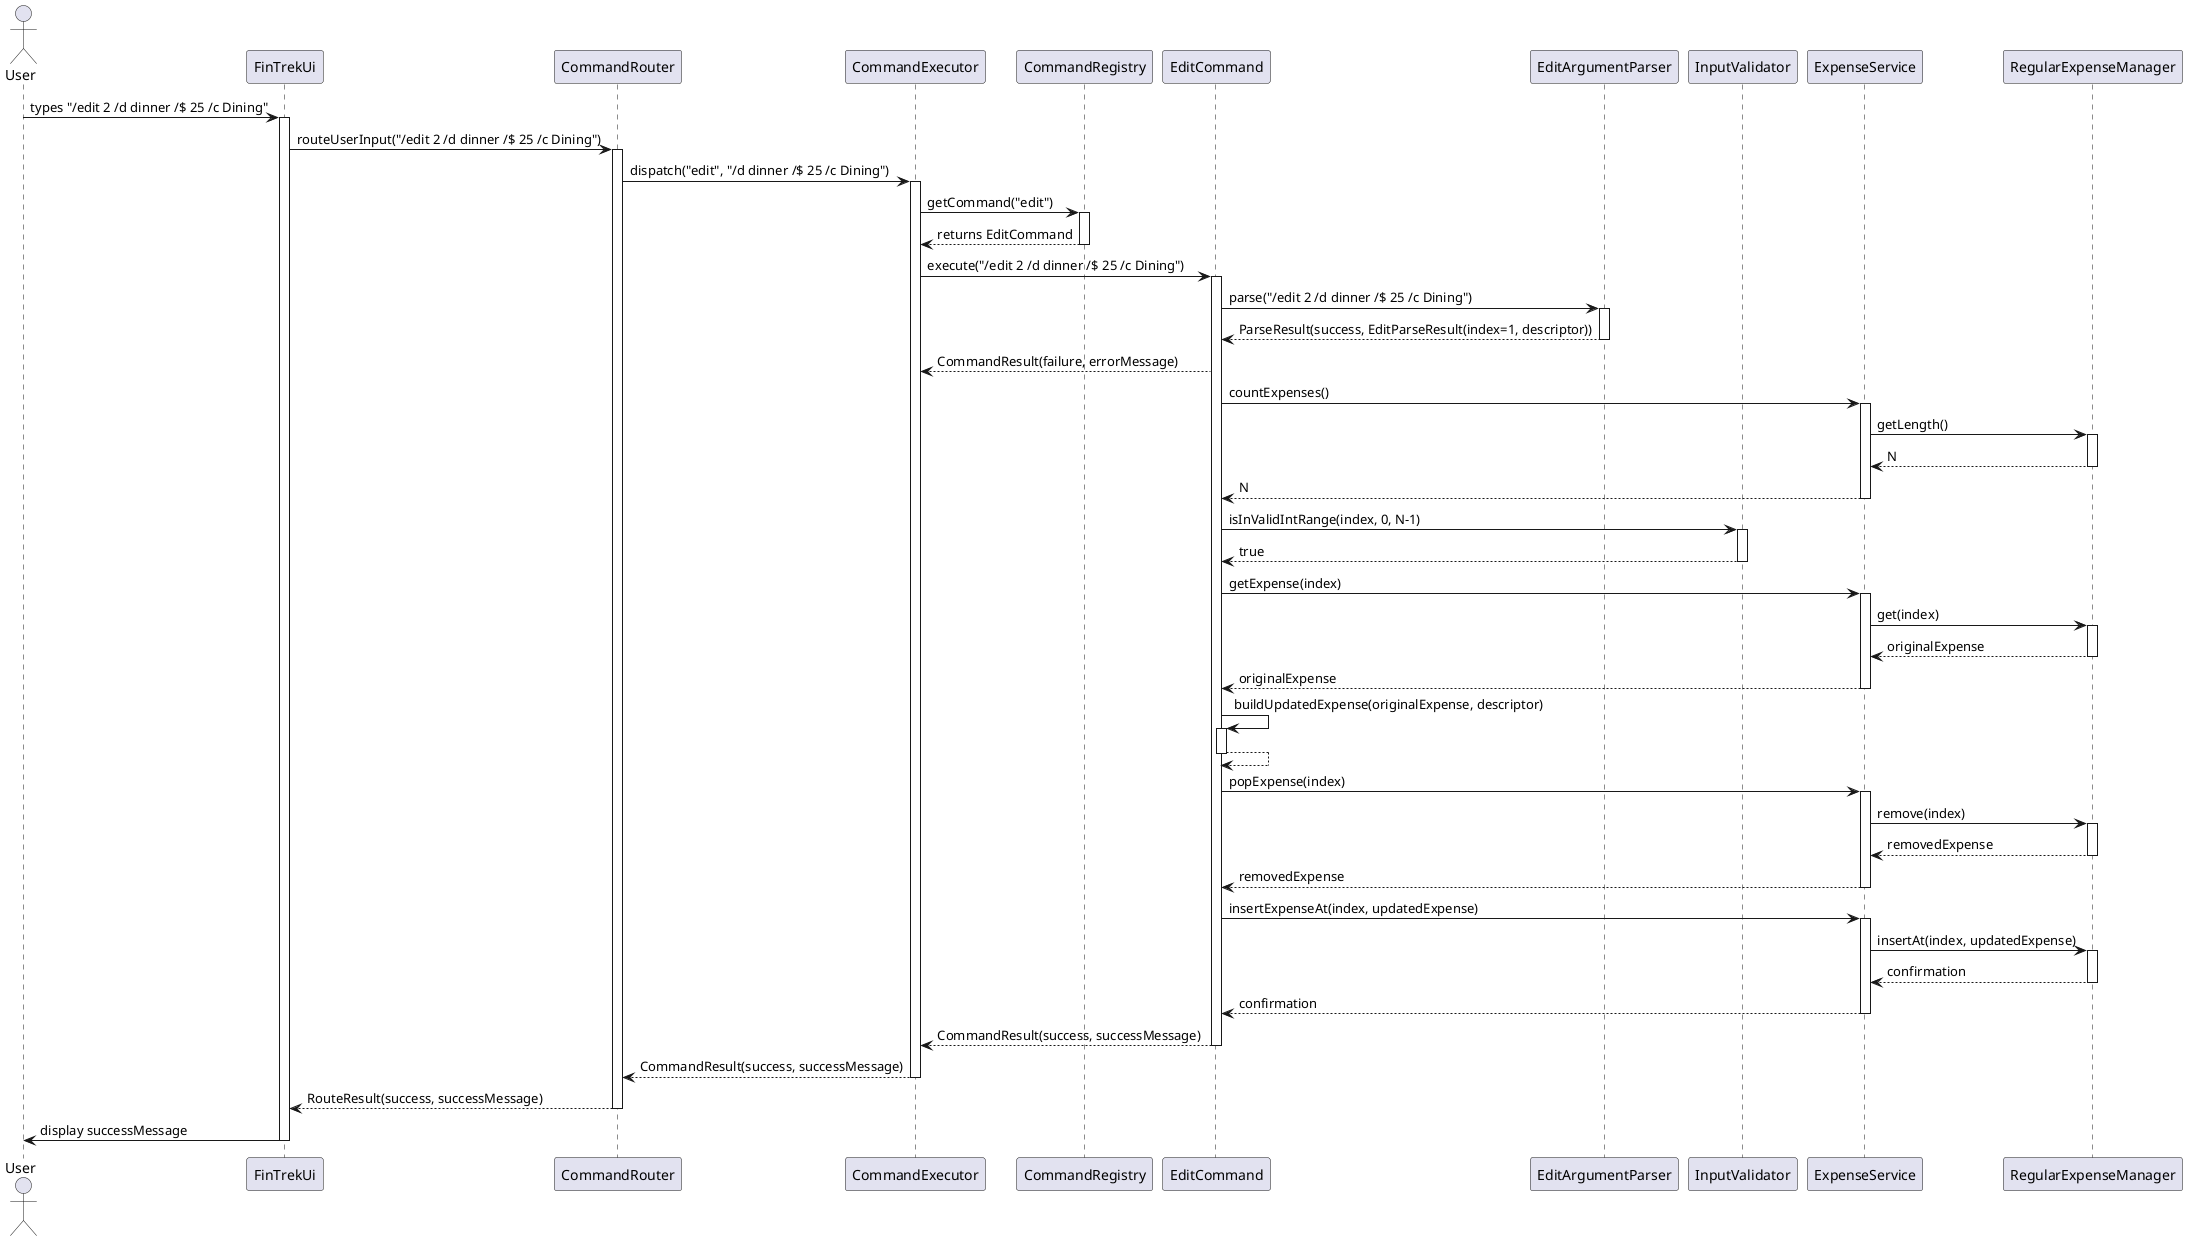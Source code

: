 @startuml editCommand.puml
actor User
participant "FinTrekUi" as FinTrek
participant "CommandRouter" as Router
participant "CommandExecutor" as Executor
participant "CommandRegistry" as Registry
participant "EditCommand" as EditCmd
participant "EditArgumentParser" as Parser
participant "InputValidator" as Validator
participant "ExpenseService" as ExpenseSvc
participant "RegularExpenseManager" as RegExpMgr

User -> FinTrek : types "/edit 2 /d dinner /$ 25 /c Dining"
activate FinTrek

FinTrek -> Router : routeUserInput("/edit 2 /d dinner /$ 25 /c Dining")
activate Router

Router -> Executor : dispatch("edit", "/d dinner /$ 25 /c Dining")
activate Executor

Executor -> Registry : getCommand("edit")
activate Registry

Registry --> Executor : returns EditCommand
deactivate Registry

Executor -> EditCmd : execute("/edit 2 /d dinner /$ 25 /c Dining")
activate EditCmd

EditCmd -> Parser : parse("/edit 2 /d dinner /$ 25 /c Dining")
activate Parser

Parser --> EditCmd : ParseResult(success, EditParseResult(index=1, descriptor))
deactivate Parser

EditCmd --> Executor : CommandResult(failure, errorMessage)
EditCmd -> ExpenseSvc : countExpenses()
activate ExpenseSvc

ExpenseSvc -> RegExpMgr : getLength()
activate RegExpMgr

RegExpMgr --> ExpenseSvc : N
deactivate RegExpMgr

ExpenseSvc --> EditCmd : N
deactivate ExpenseSvc

EditCmd -> Validator : isInValidIntRange(index, 0, N-1)
activate Validator

Validator --> EditCmd : true
deactivate Validator

EditCmd -> ExpenseSvc : getExpense(index)
activate ExpenseSvc

ExpenseSvc -> RegExpMgr : get(index)
activate RegExpMgr

RegExpMgr --> ExpenseSvc : originalExpense
deactivate RegExpMgr

ExpenseSvc --> EditCmd : originalExpense
deactivate ExpenseSvc

EditCmd -> EditCmd : buildUpdatedExpense(originalExpense, descriptor)
activate EditCmd

EditCmd --> EditCmd
deactivate EditCmd

EditCmd -> ExpenseSvc : popExpense(index)
activate ExpenseSvc

ExpenseSvc -> RegExpMgr : remove(index)
activate RegExpMgr

RegExpMgr --> ExpenseSvc : removedExpense
deactivate RegExpMgr

ExpenseSvc --> EditCmd : removedExpense
deactivate ExpenseSvc

EditCmd -> ExpenseSvc : insertExpenseAt(index, updatedExpense)
activate ExpenseSvc

ExpenseSvc -> RegExpMgr : insertAt(index, updatedExpense)
activate RegExpMgr

RegExpMgr --> ExpenseSvc : confirmation
deactivate RegExpMgr

ExpenseSvc --> EditCmd : confirmation
deactivate ExpenseSvc

EditCmd --> Executor : CommandResult(success, successMessage)

deactivate EditCmd

Executor --> Router : CommandResult(success, successMessage)
deactivate Executor

Router --> FinTrek : RouteResult(success, successMessage)
deactivate Router

FinTrek -> User : display successMessage
deactivate FinTrek
@enduml
